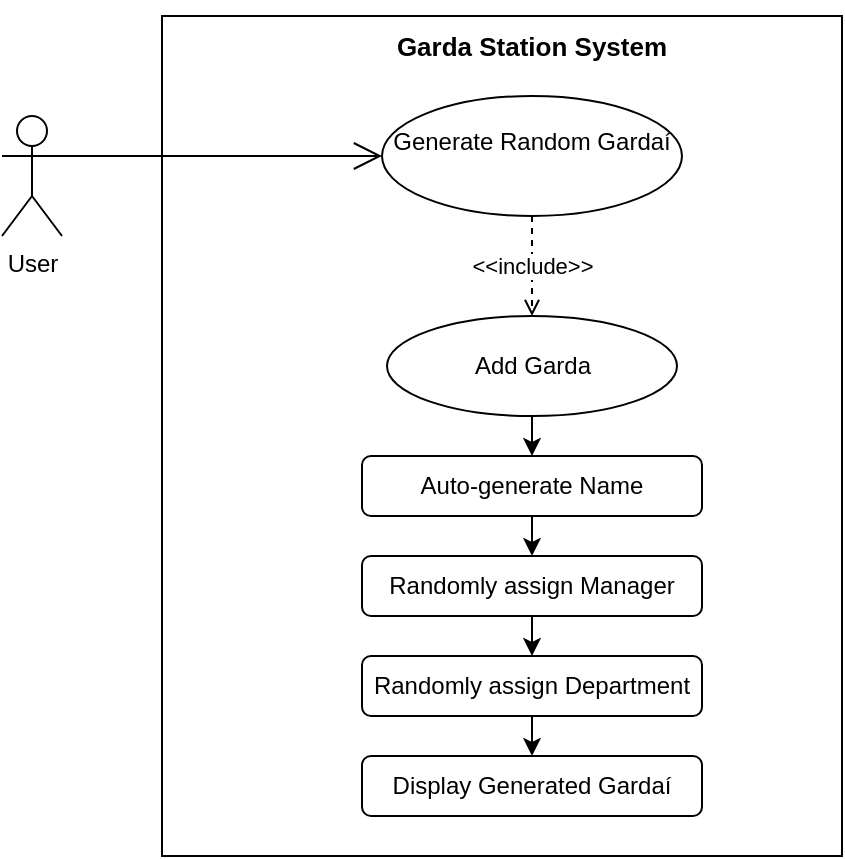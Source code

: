 <mxfile version="27.0.1">
  <diagram name="Page-1" id="7moRFgs1ndt15yGjqXsT">
    <mxGraphModel dx="772" dy="483" grid="1" gridSize="10" guides="1" tooltips="1" connect="1" arrows="1" fold="1" page="1" pageScale="1" pageWidth="827" pageHeight="1169" math="0" shadow="0">
      <root>
        <mxCell id="0" />
        <mxCell id="1" parent="0" />
        <mxCell id="1OM1u_ri-cu9JDbSXFBB-1" value="&lt;h4&gt;&lt;br&gt;&lt;/h4&gt;" style="rounded=0;whiteSpace=wrap;html=1;align=center;" parent="1" vertex="1">
          <mxGeometry x="200" y="40" width="340" height="420" as="geometry" />
        </mxCell>
        <mxCell id="1OM1u_ri-cu9JDbSXFBB-2" value="&lt;h3&gt;&lt;font style=&quot;font-size: 13px;&quot;&gt;Garda Station System&lt;/font&gt;&lt;/h3&gt;" style="text;html=1;align=center;verticalAlign=middle;whiteSpace=wrap;rounded=0;" parent="1" vertex="1">
          <mxGeometry x="290" y="40" width="190" height="30" as="geometry" />
        </mxCell>
        <mxCell id="1OM1u_ri-cu9JDbSXFBB-3" value="User" style="shape=umlActor;verticalLabelPosition=bottom;verticalAlign=top;html=1;outlineConnect=0;" parent="1" vertex="1">
          <mxGeometry x="120" y="90" width="30" height="60" as="geometry" />
        </mxCell>
        <mxCell id="1OM1u_ri-cu9JDbSXFBB-4" value="&lt;div&gt;Generate Random Gardaí&lt;/div&gt;&lt;div&gt;&lt;br&gt;&lt;/div&gt;" style="ellipse;whiteSpace=wrap;html=1;align=center;" parent="1" vertex="1">
          <mxGeometry x="310" y="80" width="150" height="60" as="geometry" />
        </mxCell>
        <mxCell id="1OM1u_ri-cu9JDbSXFBB-5" value="" style="endArrow=open;endFill=1;endSize=12;html=1;rounded=0;exitX=1;exitY=0.333;exitDx=0;exitDy=0;exitPerimeter=0;entryX=0;entryY=0.5;entryDx=0;entryDy=0;" parent="1" source="1OM1u_ri-cu9JDbSXFBB-3" target="1OM1u_ri-cu9JDbSXFBB-4" edge="1">
          <mxGeometry width="160" relative="1" as="geometry">
            <mxPoint x="320" y="240" as="sourcePoint" />
            <mxPoint x="480" y="240" as="targetPoint" />
          </mxGeometry>
        </mxCell>
        <mxCell id="1OM1u_ri-cu9JDbSXFBB-6" value="&lt;div&gt;Add Garda&lt;/div&gt;" style="ellipse;whiteSpace=wrap;html=1;" parent="1" vertex="1">
          <mxGeometry x="312.5" y="190" width="145" height="50" as="geometry" />
        </mxCell>
        <mxCell id="1OM1u_ri-cu9JDbSXFBB-7" value="&lt;div&gt;&amp;lt;&amp;lt;include&amp;gt;&amp;gt;&lt;/div&gt;" style="endArrow=open;html=1;rounded=0;exitX=0.5;exitY=1;exitDx=0;exitDy=0;entryX=0.5;entryY=0;entryDx=0;entryDy=0;dashed=1;" parent="1" source="1OM1u_ri-cu9JDbSXFBB-4" target="1OM1u_ri-cu9JDbSXFBB-6" edge="1">
          <mxGeometry width="160" relative="1" as="geometry">
            <mxPoint x="320" y="240" as="sourcePoint" />
            <mxPoint x="480" y="240" as="targetPoint" />
          </mxGeometry>
        </mxCell>
        <mxCell id="1OM1u_ri-cu9JDbSXFBB-8" value="Auto-generate Name" style="rounded=1;whiteSpace=wrap;html=1;" parent="1" vertex="1">
          <mxGeometry x="300" y="260" width="170" height="30" as="geometry" />
        </mxCell>
        <mxCell id="1OM1u_ri-cu9JDbSXFBB-11" value="Randomly assign Manager" style="rounded=1;whiteSpace=wrap;html=1;" parent="1" vertex="1">
          <mxGeometry x="300" y="310" width="170" height="30" as="geometry" />
        </mxCell>
        <mxCell id="1OM1u_ri-cu9JDbSXFBB-12" value="Randomly assign Department" style="rounded=1;whiteSpace=wrap;html=1;" parent="1" vertex="1">
          <mxGeometry x="300" y="360" width="170" height="30" as="geometry" />
        </mxCell>
        <mxCell id="1OM1u_ri-cu9JDbSXFBB-13" value="Display Generated Gardaí" style="rounded=1;whiteSpace=wrap;html=1;" parent="1" vertex="1">
          <mxGeometry x="300" y="410" width="170" height="30" as="geometry" />
        </mxCell>
        <mxCell id="1OM1u_ri-cu9JDbSXFBB-14" value="" style="endArrow=classic;html=1;rounded=0;exitX=0.5;exitY=1;exitDx=0;exitDy=0;entryX=0.5;entryY=0;entryDx=0;entryDy=0;" parent="1" source="1OM1u_ri-cu9JDbSXFBB-6" target="1OM1u_ri-cu9JDbSXFBB-8" edge="1">
          <mxGeometry width="50" height="50" relative="1" as="geometry">
            <mxPoint x="240" y="250" as="sourcePoint" />
            <mxPoint x="290" y="200" as="targetPoint" />
          </mxGeometry>
        </mxCell>
        <mxCell id="1OM1u_ri-cu9JDbSXFBB-15" value="" style="endArrow=classic;html=1;rounded=0;entryX=0.5;entryY=0;entryDx=0;entryDy=0;" parent="1" target="1OM1u_ri-cu9JDbSXFBB-11" edge="1">
          <mxGeometry width="50" height="50" relative="1" as="geometry">
            <mxPoint x="385" y="290" as="sourcePoint" />
            <mxPoint x="395" y="270" as="targetPoint" />
          </mxGeometry>
        </mxCell>
        <mxCell id="1OM1u_ri-cu9JDbSXFBB-16" value="" style="endArrow=classic;html=1;rounded=0;entryX=0.5;entryY=0;entryDx=0;entryDy=0;exitX=0.5;exitY=1;exitDx=0;exitDy=0;" parent="1" source="1OM1u_ri-cu9JDbSXFBB-11" target="1OM1u_ri-cu9JDbSXFBB-12" edge="1">
          <mxGeometry width="50" height="50" relative="1" as="geometry">
            <mxPoint x="395" y="300" as="sourcePoint" />
            <mxPoint x="395" y="320" as="targetPoint" />
          </mxGeometry>
        </mxCell>
        <mxCell id="1OM1u_ri-cu9JDbSXFBB-17" value="" style="endArrow=classic;html=1;rounded=0;entryX=0.5;entryY=0;entryDx=0;entryDy=0;exitX=0.5;exitY=1;exitDx=0;exitDy=0;" parent="1" source="1OM1u_ri-cu9JDbSXFBB-12" target="1OM1u_ri-cu9JDbSXFBB-13" edge="1">
          <mxGeometry width="50" height="50" relative="1" as="geometry">
            <mxPoint x="405" y="310" as="sourcePoint" />
            <mxPoint x="405" y="330" as="targetPoint" />
          </mxGeometry>
        </mxCell>
      </root>
    </mxGraphModel>
  </diagram>
</mxfile>
